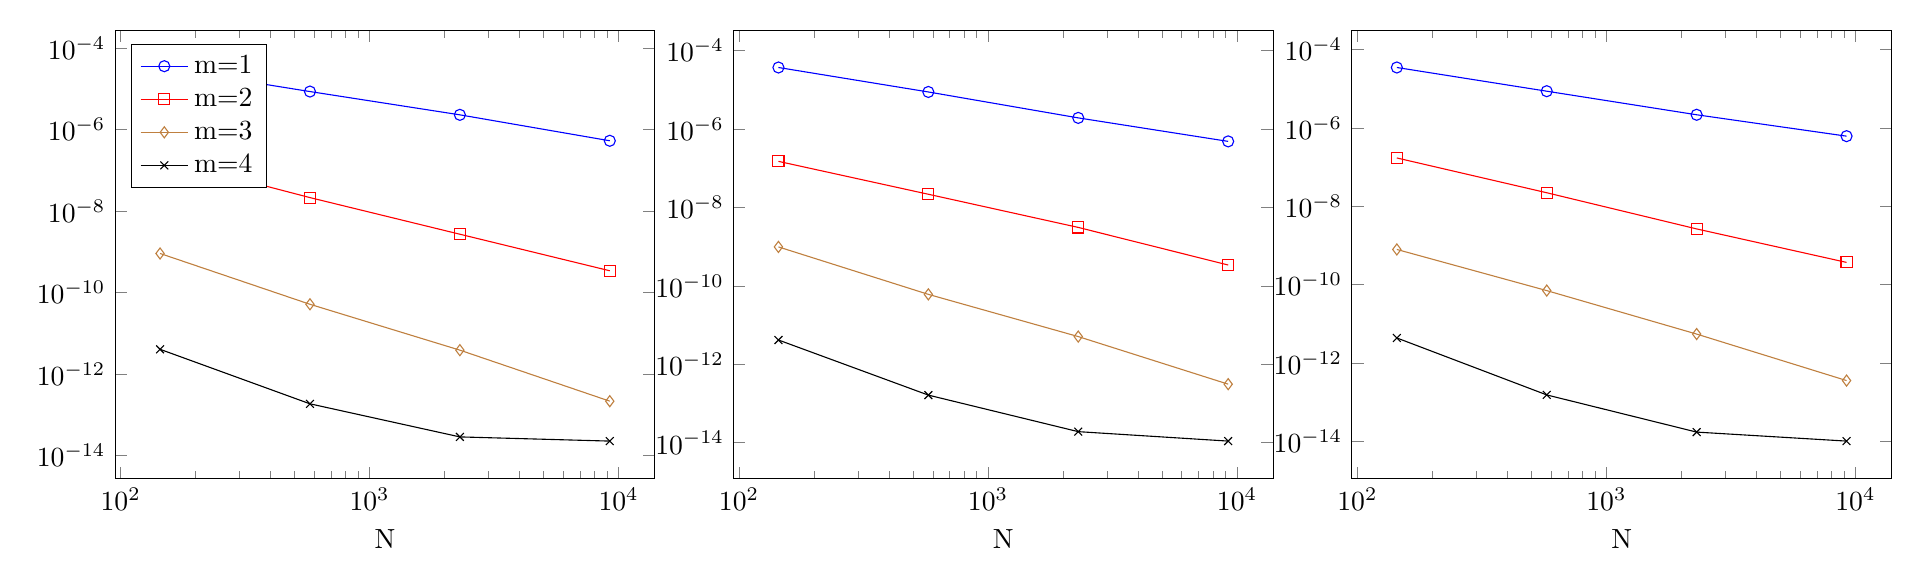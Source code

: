 \begin{tikzpicture}
\begin{groupplot}[ymin={0}, group style={group size={3 by 1}}]
    \nextgroupplot[xmode={log}, ymode={log}, xlabel={N}, legend pos={north west}]
    \addplot[color={blue}, mark={o}, mark options={solid}]
        table[row sep={\\}]
        {
            \\
            144.0  3.354e-5  \\
            576.0  8.613e-6  \\
            2304.0  2.311e-6  \\
            9216.0  5.335e-7  \\
        }
        ;
    \addlegendentry {m=1}
    \addplot[color={red}, mark={square}, mark options={solid}]
        table[row sep={\\}]
        {
            \\
            144.0  1.962e-7  \\
            576.0  2.15e-8  \\
            2304.0  2.715e-9  \\
            9216.0  3.442e-10  \\
        }
        ;
    \addlegendentry {m=2}
    \addplot[color={brown}, mark={diamond}, mark options={solid}]
        table[row sep={\\}]
        {
            \\
            144.0  9.144e-10  \\
            576.0  5.178e-11  \\
            2304.0  3.878e-12  \\
            9216.0  2.169e-13  \\
        }
        ;
    \addlegendentry {m=3}
    \addplot[color={black}, mark={x}, mark options={solid}]
        table[row sep={\\}]
        {
            \\
            144.0  4.068e-12  \\
            576.0  1.869e-13  \\
            2304.0  2.88e-14  \\
            9216.0  2.273e-14  \\
        }
        ;
    \addlegendentry {m=4}
    \nextgroupplot[xmode={log}, ymode={log}, xlabel={N}, legend pos={north west}]
    \addplot[color={blue}, mark={o}, mark options={solid}]
        table[row sep={\\}]
        {
            \\
            144.0  3.705e-5  \\
            576.0  8.811e-6  \\
            2304.0  1.922e-6  \\
            9216.0  4.839e-7  \\
        }
        ;
    \addplot[color={red}, mark={square}, mark options={solid}]
        table[row sep={\\}]
        {
            \\
            144.0  1.497e-7  \\
            576.0  2.171e-8  \\
            2304.0  3.097e-9  \\
            9216.0  3.406e-10  \\
        }
        ;
    \addplot[color={brown}, mark={diamond}, mark options={solid}]
        table[row sep={\\}]
        {
            \\
            144.0  9.859e-10  \\
            576.0  6.083e-11  \\
            2304.0  5.099e-12  \\
            9216.0  3.119e-13  \\
        }
        ;
    \addplot[color={black}, mark={x}, mark options={solid}]
        table[row sep={\\}]
        {
            \\
            144.0  4.17e-12  \\
            576.0  1.641e-13  \\
            2304.0  1.92e-14  \\
            9216.0  1.103e-14  \\
        }
        ;
    \nextgroupplot[xmode={log}, ymode={log}, xlabel={N}, legend pos={north west}]
    \addplot[color={blue}, mark={o}, mark options={solid}]
        table[row sep={\\}]
        {
            \\
            144.0  3.47e-5  \\
            576.0  8.62e-6  \\
            2304.0  2.158e-6  \\
            9216.0  6.145e-7  \\
        }
        ;
    \addplot[color={red}, mark={square}, mark options={solid}]
        table[row sep={\\}]
        {
            \\
            144.0  1.708e-7  \\
            576.0  2.213e-8  \\
            2304.0  2.644e-9  \\
            9216.0  3.699e-10  \\
        }
        ;
    \addplot[color={brown}, mark={diamond}, mark options={solid}]
        table[row sep={\\}]
        {
            \\
            144.0  7.915e-10  \\
            576.0  7.059e-11  \\
            2304.0  5.492e-12  \\
            9216.0  3.577e-13  \\
        }
        ;
    \addplot[color={black}, mark={x}, mark options={solid}]
        table[row sep={\\}]
        {
            \\
            144.0  4.371e-12  \\
            576.0  1.54e-13  \\
            2304.0  1.734e-14  \\
            9216.0  1.022e-14  \\
        }
        ;
\end{groupplot}
\end{tikzpicture}
